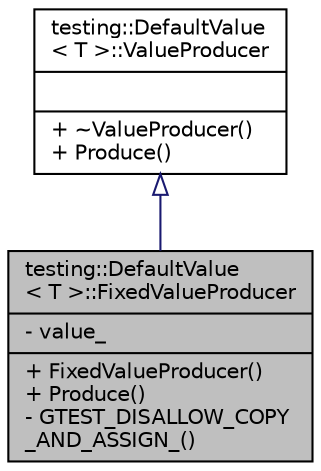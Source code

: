 digraph "testing::DefaultValue&lt; T &gt;::FixedValueProducer"
{
  edge [fontname="Helvetica",fontsize="10",labelfontname="Helvetica",labelfontsize="10"];
  node [fontname="Helvetica",fontsize="10",shape=record];
  Node2 [label="{testing::DefaultValue\l\< T \>::FixedValueProducer\n|- value_\l|+ FixedValueProducer()\l+ Produce()\l- GTEST_DISALLOW_COPY\l_AND_ASSIGN_()\l}",height=0.2,width=0.4,color="black", fillcolor="grey75", style="filled", fontcolor="black"];
  Node3 -> Node2 [dir="back",color="midnightblue",fontsize="10",style="solid",arrowtail="onormal",fontname="Helvetica"];
  Node3 [label="{testing::DefaultValue\l\< T \>::ValueProducer\n||+ ~ValueProducer()\l+ Produce()\l}",height=0.2,width=0.4,color="black", fillcolor="white", style="filled",URL="$d5/d51/classtesting_1_1_default_value_1_1_value_producer.html"];
}
